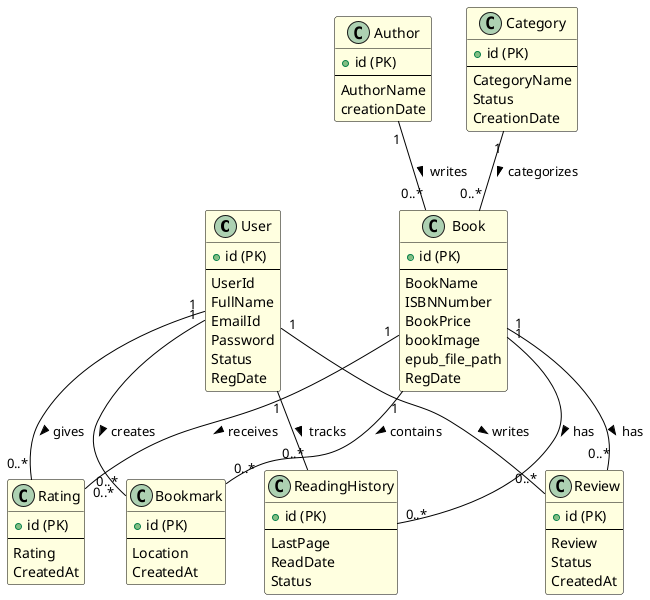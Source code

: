 @startuml ER Diagram

!define ENTITY class
!define RELATIONSHIP_ONE "1"
!define RELATIONSHIP_MANY "*"

hide methods
hide stereotypes

skinparam class {
    BackgroundColor LightYellow
    BorderColor Black
    ArrowColor Black
}

ENTITY "User" as user {
    + id (PK)
    --
    UserId
    FullName
    EmailId
    Password
    Status
    RegDate
}

ENTITY "Book" as book {
    + id (PK)
    --
    BookName
    ISBNNumber
    BookPrice
    bookImage
    epub_file_path
    RegDate
}

ENTITY "Author" as author {
    + id (PK)
    --
    AuthorName
    creationDate
}

ENTITY "Category" as category {
    + id (PK)
    --
    CategoryName
    Status
    CreationDate
}

ENTITY "ReadingHistory" as history {
    + id (PK)
    --
    LastPage
    ReadDate
    Status
}

ENTITY "Bookmark" as bookmark {
    + id (PK)
    --
    Location
    CreatedAt
}

ENTITY "Rating" as rating {
    + id (PK)
    --
    Rating
    CreatedAt
}

ENTITY "Review" as review {
    + id (PK)
    --
    Review
    Status
    CreatedAt
}

' Relationships
user "1" -- "0..*" history : tracks >
user "1" -- "0..*" bookmark : creates >
user "1" -- "0..*" rating : gives >
user "1" -- "0..*" review : writes >

book "1" -- "0..*" history : has >
book "1" -- "0..*" bookmark : contains >
book "1" -- "0..*" rating : receives >
book "1" -- "0..*" review : has >

category "1" -- "0..*" book : categorizes >
author "1" -- "0..*" book : writes >

@enduml
